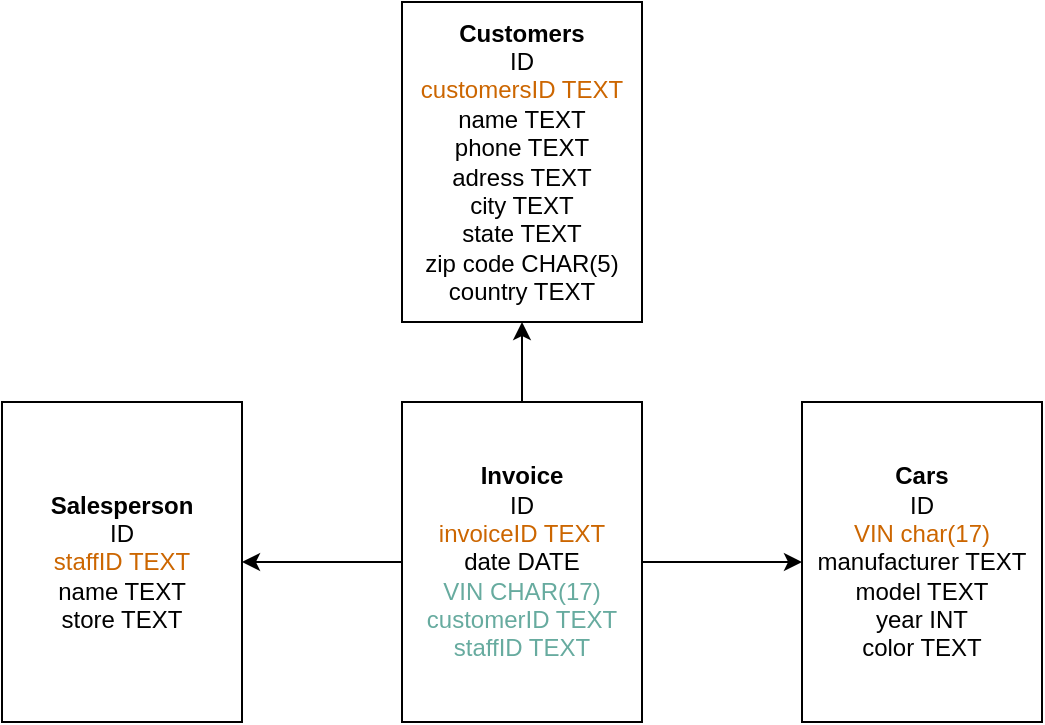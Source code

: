 <mxfile version="15.9.1" type="device"><diagram id="dY2OCL1cifDmuJepMB2P" name="Page-1"><mxGraphModel dx="946" dy="513" grid="1" gridSize="10" guides="1" tooltips="1" connect="1" arrows="1" fold="1" page="1" pageScale="1" pageWidth="827" pageHeight="1169" math="0" shadow="0"><root><mxCell id="0"/><mxCell id="1" parent="0"/><mxCell id="JNA8hzcsOa9kP9mxkb6g-2" value="&lt;b&gt;Cars&lt;/b&gt;&lt;br&gt;ID&lt;br&gt;&lt;font color=&quot;#cc6600&quot;&gt;VIN char(17)&lt;br&gt;&lt;/font&gt;manufacturer TEXT&lt;br&gt;model TEXT&lt;br&gt;year INT&lt;br&gt;color TEXT" style="rounded=0;whiteSpace=wrap;html=1;" vertex="1" parent="1"><mxGeometry x="480" y="240" width="120" height="160" as="geometry"/></mxCell><mxCell id="JNA8hzcsOa9kP9mxkb6g-3" value="&lt;b&gt;Invoice&lt;br&gt;&lt;/b&gt;ID&lt;br&gt;&lt;font color=&quot;#cc6600&quot;&gt;invoiceID TEXT&lt;br&gt;&lt;/font&gt;date DATE&lt;br&gt;&lt;font color=&quot;#67ab9f&quot;&gt;VIN CHAR(17)&lt;br&gt;customerID TEXT&lt;br&gt;staffID TEXT&lt;/font&gt;" style="rounded=0;whiteSpace=wrap;html=1;" vertex="1" parent="1"><mxGeometry x="280" y="240" width="120" height="160" as="geometry"/></mxCell><mxCell id="JNA8hzcsOa9kP9mxkb6g-4" value="&lt;b&gt;Salesperson&lt;br&gt;&lt;/b&gt;ID&lt;br&gt;&lt;font color=&quot;#cc6600&quot;&gt;staffID TEXT&lt;/font&gt;&lt;br&gt;name TEXT&lt;br&gt;store TEXT" style="rounded=0;whiteSpace=wrap;html=1;" vertex="1" parent="1"><mxGeometry x="80" y="240" width="120" height="160" as="geometry"/></mxCell><mxCell id="JNA8hzcsOa9kP9mxkb6g-5" value="&lt;b&gt;Customers&lt;/b&gt;&lt;br&gt;ID&lt;br&gt;&lt;font color=&quot;#cc6600&quot;&gt;customersID TEXT&lt;/font&gt;&lt;br&gt;name TEXT&lt;br&gt;phone TEXT&lt;br&gt;adress TEXT&lt;br&gt;city TEXT&lt;br&gt;state TEXT&lt;br&gt;zip code CHAR(5)&lt;br&gt;country TEXT" style="rounded=0;whiteSpace=wrap;html=1;" vertex="1" parent="1"><mxGeometry x="280" y="40" width="120" height="160" as="geometry"/></mxCell><mxCell id="JNA8hzcsOa9kP9mxkb6g-7" value="" style="endArrow=classic;html=1;rounded=0;fontFamily=Helvetica;fontColor=#000000;exitX=0.5;exitY=0;exitDx=0;exitDy=0;entryX=0.5;entryY=1;entryDx=0;entryDy=0;" edge="1" parent="1" source="JNA8hzcsOa9kP9mxkb6g-3" target="JNA8hzcsOa9kP9mxkb6g-5"><mxGeometry width="50" height="50" relative="1" as="geometry"><mxPoint x="400" y="270" as="sourcePoint"/><mxPoint x="450" y="220" as="targetPoint"/></mxGeometry></mxCell><mxCell id="JNA8hzcsOa9kP9mxkb6g-9" value="" style="endArrow=classic;html=1;rounded=0;fontFamily=Helvetica;fontColor=#000000;entryX=1;entryY=0.5;entryDx=0;entryDy=0;exitX=0;exitY=0.5;exitDx=0;exitDy=0;" edge="1" parent="1" source="JNA8hzcsOa9kP9mxkb6g-3" target="JNA8hzcsOa9kP9mxkb6g-4"><mxGeometry width="50" height="50" relative="1" as="geometry"><mxPoint x="240" y="320" as="sourcePoint"/><mxPoint x="290" y="270" as="targetPoint"/></mxGeometry></mxCell><mxCell id="JNA8hzcsOa9kP9mxkb6g-10" value="" style="endArrow=classic;html=1;rounded=0;fontFamily=Helvetica;fontColor=#000000;exitX=1;exitY=0.5;exitDx=0;exitDy=0;" edge="1" parent="1" source="JNA8hzcsOa9kP9mxkb6g-3"><mxGeometry width="50" height="50" relative="1" as="geometry"><mxPoint x="420" y="260" as="sourcePoint"/><mxPoint x="480" y="320" as="targetPoint"/></mxGeometry></mxCell></root></mxGraphModel></diagram></mxfile>